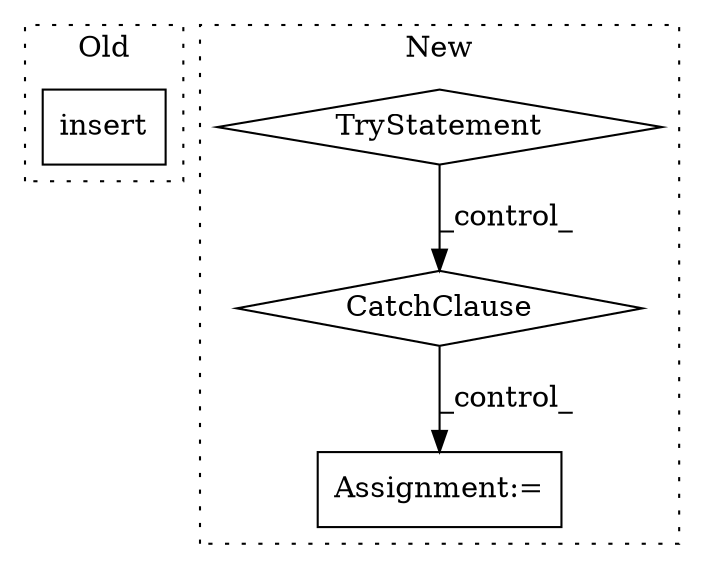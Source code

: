 digraph G {
subgraph cluster0 {
1 [label="insert" a="32" s="19044,19067" l="7,1" shape="box"];
label = "Old";
style="dotted";
}
subgraph cluster1 {
2 [label="CatchClause" a="12" s="18894,18937" l="11,2" shape="diamond"];
3 [label="TryStatement" a="54" s="18839" l="4" shape="diamond"];
4 [label="Assignment:=" a="7" s="18973" l="2" shape="box"];
label = "New";
style="dotted";
}
2 -> 4 [label="_control_"];
3 -> 2 [label="_control_"];
}